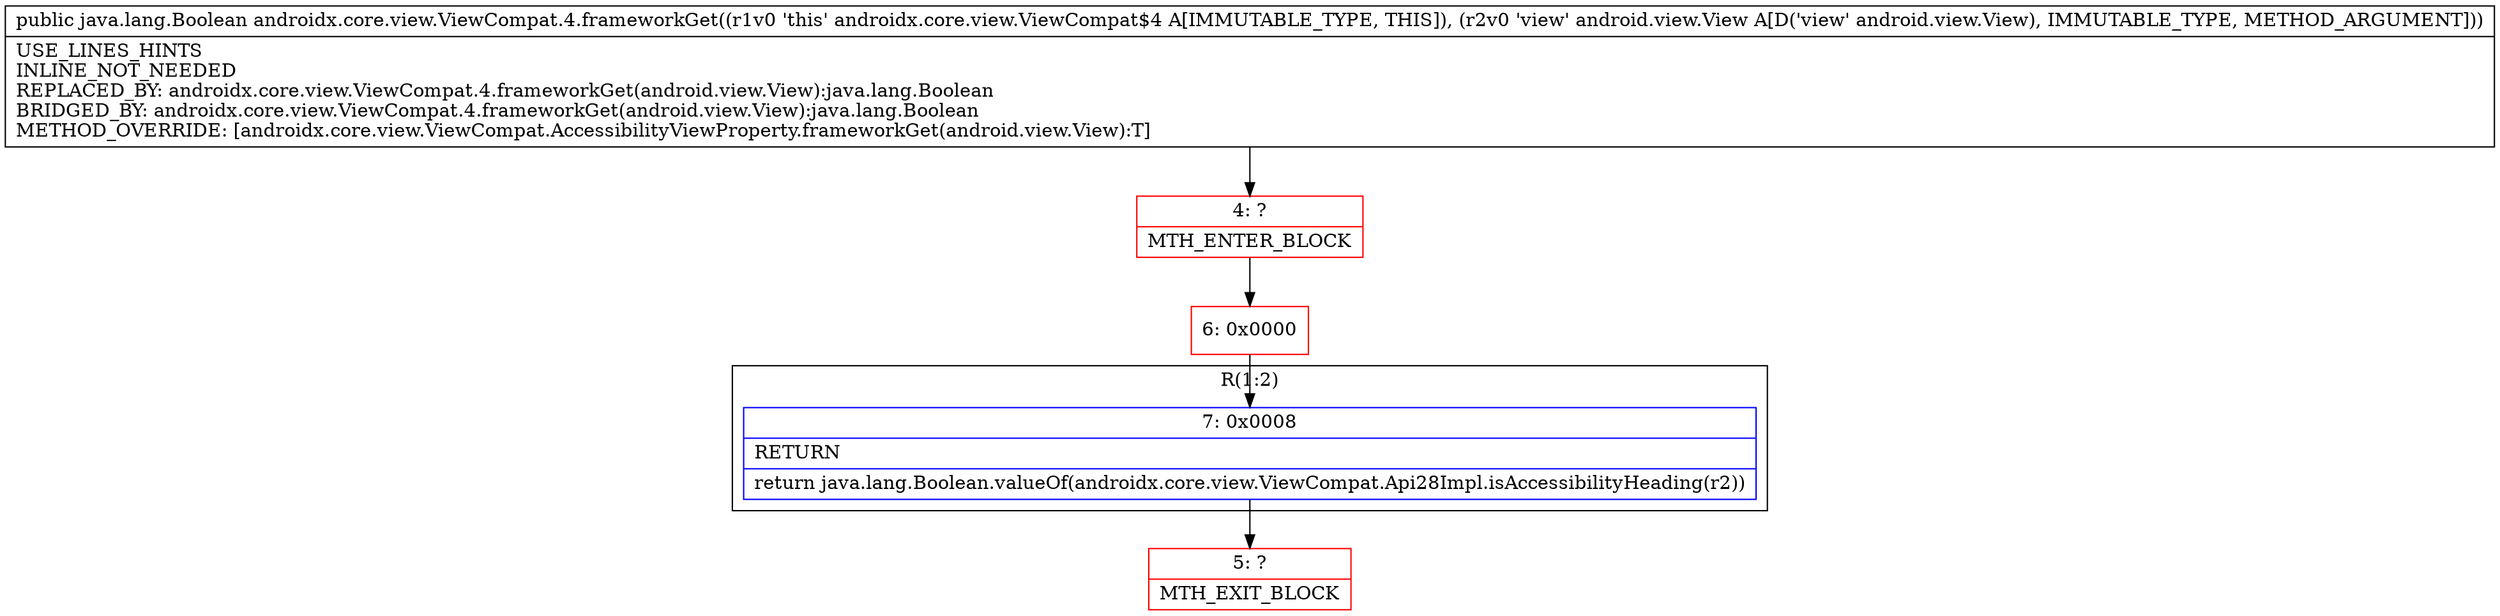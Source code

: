 digraph "CFG forandroidx.core.view.ViewCompat.4.frameworkGet(Landroid\/view\/View;)Ljava\/lang\/Boolean;" {
subgraph cluster_Region_1494475337 {
label = "R(1:2)";
node [shape=record,color=blue];
Node_7 [shape=record,label="{7\:\ 0x0008|RETURN\l|return java.lang.Boolean.valueOf(androidx.core.view.ViewCompat.Api28Impl.isAccessibilityHeading(r2))\l}"];
}
Node_4 [shape=record,color=red,label="{4\:\ ?|MTH_ENTER_BLOCK\l}"];
Node_6 [shape=record,color=red,label="{6\:\ 0x0000}"];
Node_5 [shape=record,color=red,label="{5\:\ ?|MTH_EXIT_BLOCK\l}"];
MethodNode[shape=record,label="{public java.lang.Boolean androidx.core.view.ViewCompat.4.frameworkGet((r1v0 'this' androidx.core.view.ViewCompat$4 A[IMMUTABLE_TYPE, THIS]), (r2v0 'view' android.view.View A[D('view' android.view.View), IMMUTABLE_TYPE, METHOD_ARGUMENT]))  | USE_LINES_HINTS\lINLINE_NOT_NEEDED\lREPLACED_BY: androidx.core.view.ViewCompat.4.frameworkGet(android.view.View):java.lang.Boolean\lBRIDGED_BY: androidx.core.view.ViewCompat.4.frameworkGet(android.view.View):java.lang.Boolean\lMETHOD_OVERRIDE: [androidx.core.view.ViewCompat.AccessibilityViewProperty.frameworkGet(android.view.View):T]\l}"];
MethodNode -> Node_4;Node_7 -> Node_5;
Node_4 -> Node_6;
Node_6 -> Node_7;
}

